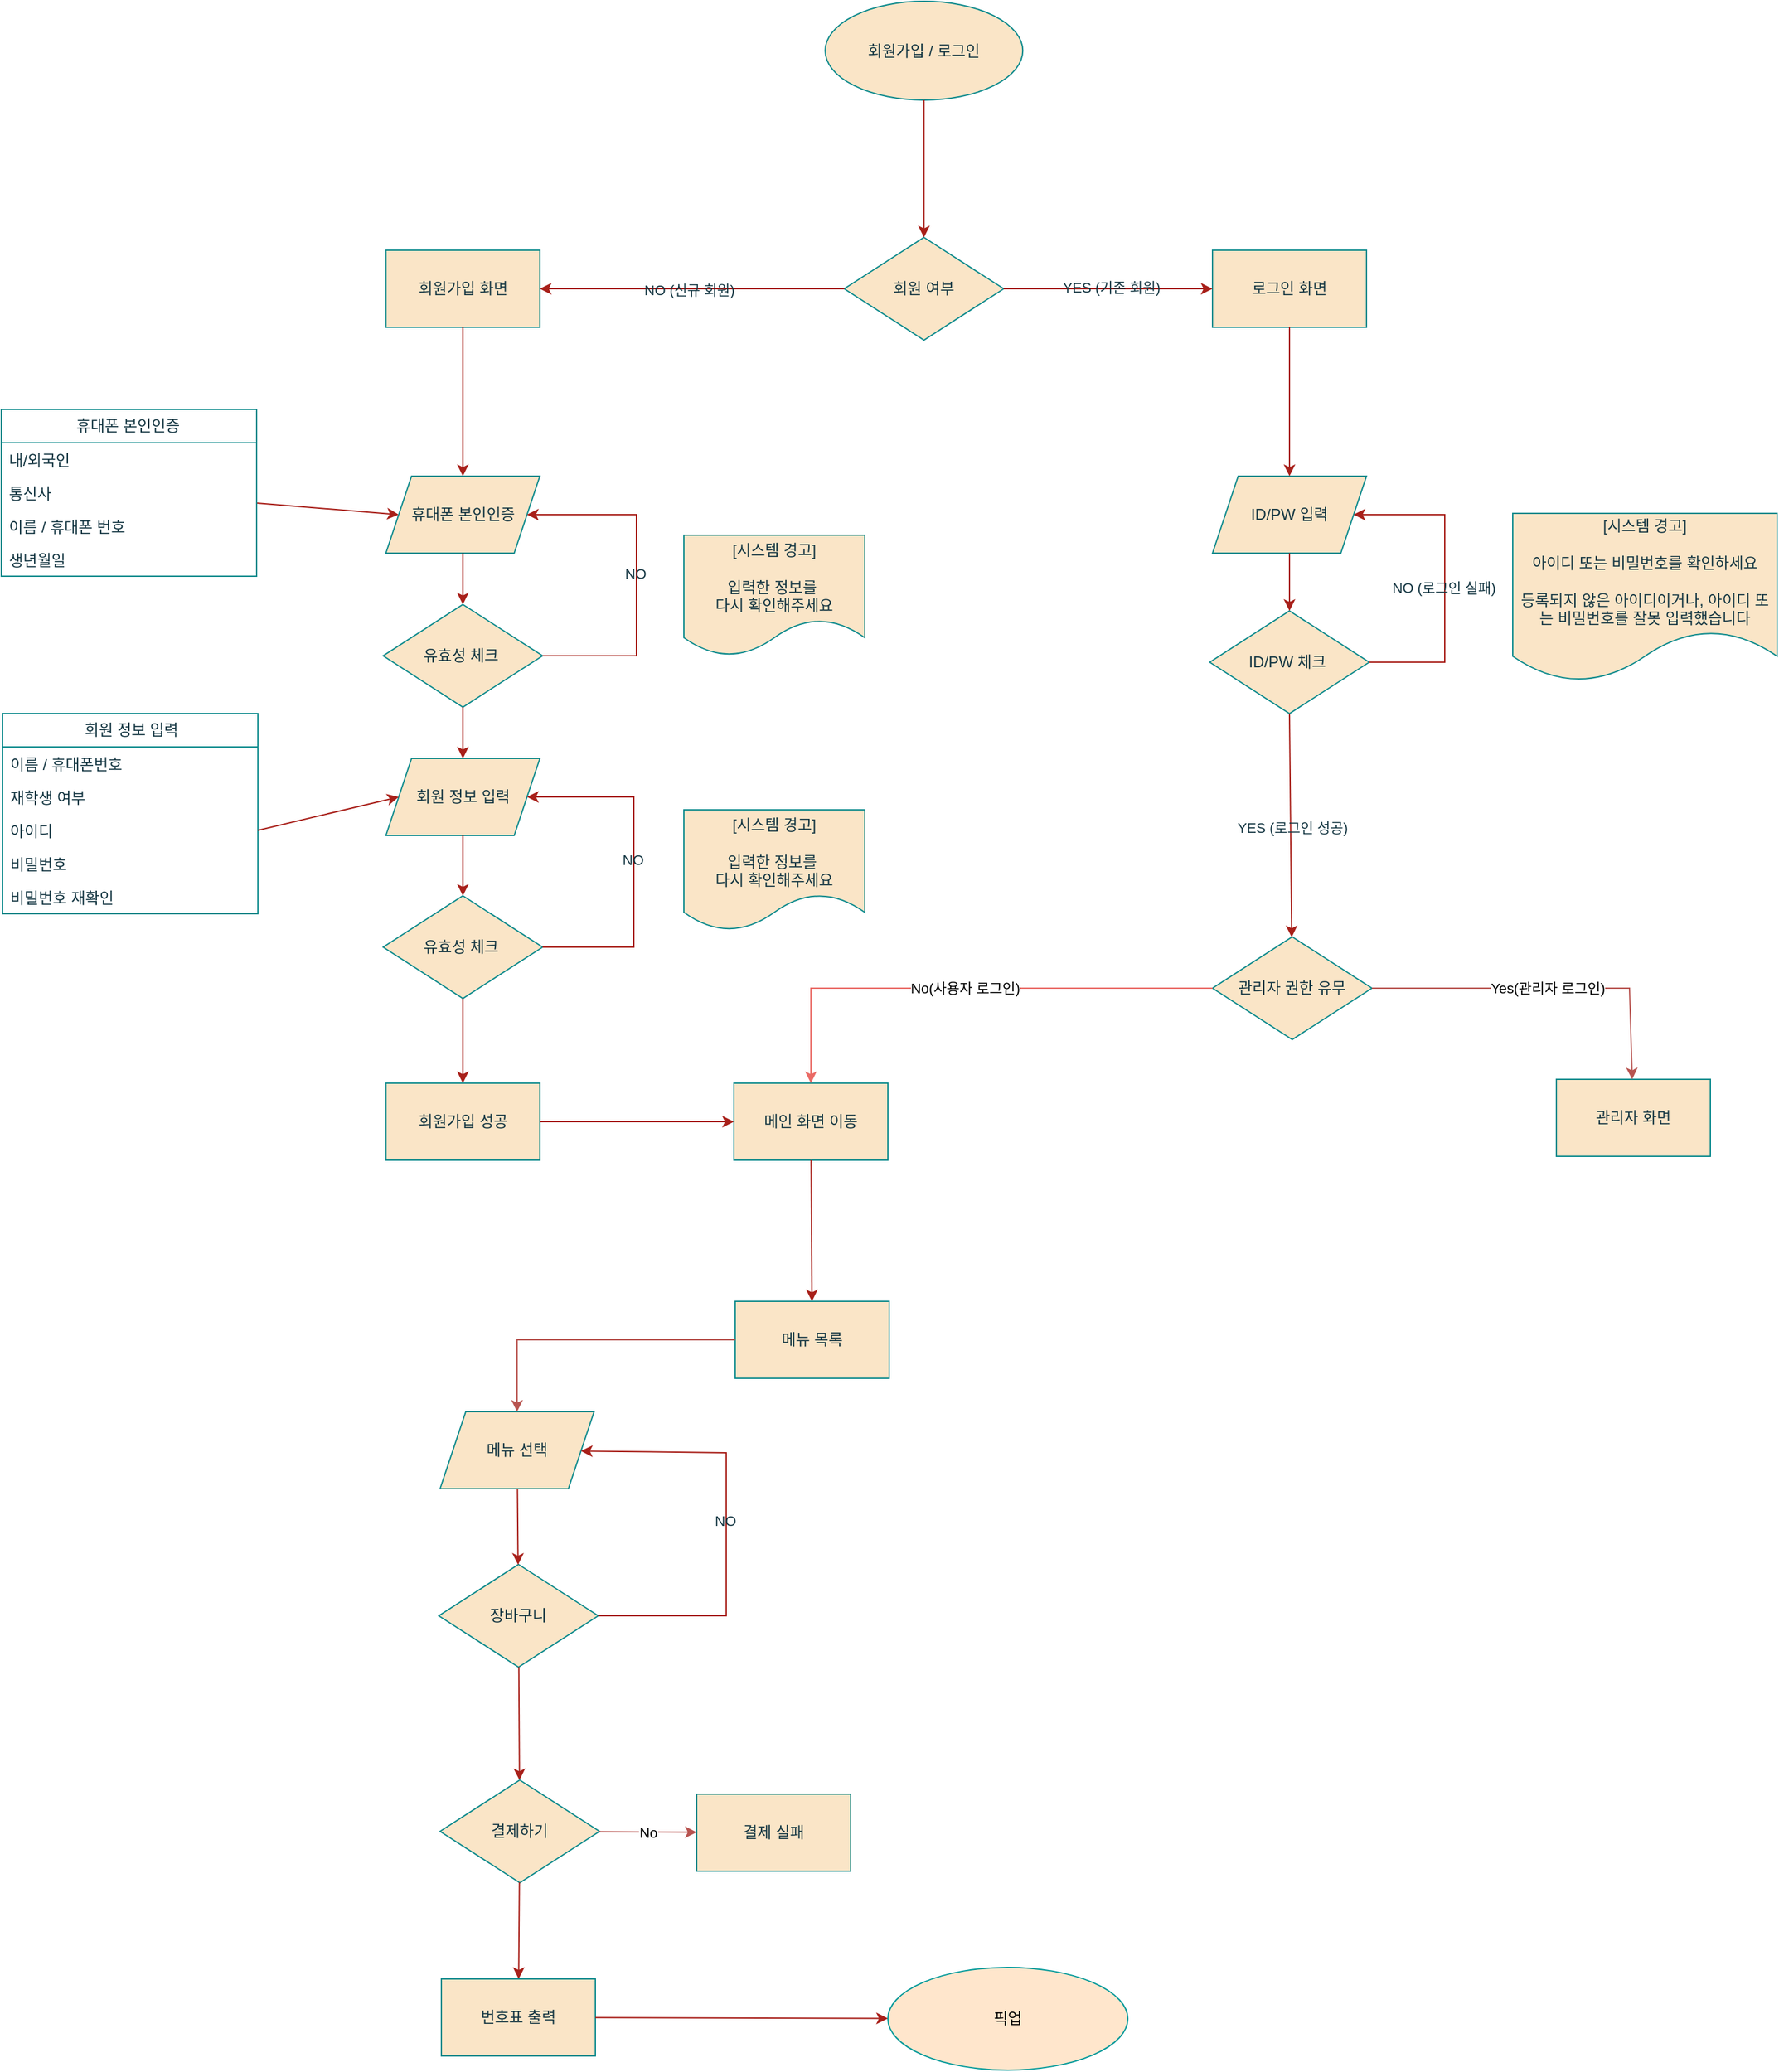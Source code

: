 <mxfile version="24.7.16">
  <diagram name="페이지-1" id="WDOpKO4NPTPdkzbE7wX_">
    <mxGraphModel dx="2353" dy="2118" grid="0" gridSize="10" guides="0" tooltips="1" connect="0" arrows="0" fold="1" page="1" pageScale="1" pageWidth="827" pageHeight="1169" background="none" math="0" shadow="0">
      <root>
        <mxCell id="0" />
        <mxCell id="1" parent="0" />
        <mxCell id="cikBObeoJPo-PBKQ5aRE-59" value="" style="endArrow=classic;rounded=0;entryX=0;entryY=0.5;entryDx=0;entryDy=0;flowAnimation=0;align=center;html=1;labelBackgroundColor=none;strokeColor=#A8201A;fontColor=default;" parent="1" source="cikBObeoJPo-PBKQ5aRE-9" target="cikBObeoJPo-PBKQ5aRE-20" edge="1">
          <mxGeometry width="50" height="50" relative="1" as="geometry">
            <mxPoint x="-317" y="-745" as="sourcePoint" />
            <mxPoint x="-317" y="-629" as="targetPoint" />
            <Array as="points" />
          </mxGeometry>
        </mxCell>
        <mxCell id="cikBObeoJPo-PBKQ5aRE-20" value="휴대폰 본인인증" style="shape=parallelogram;perimeter=parallelogramPerimeter;whiteSpace=wrap;html=1;fixedSize=1;rounded=0;labelBackgroundColor=none;fillColor=#FAE5C7;strokeColor=#0F8B8D;fontColor=#143642;" parent="1" vertex="1">
          <mxGeometry x="-387.25" y="-639" width="120" height="60" as="geometry" />
        </mxCell>
        <mxCell id="cikBObeoJPo-PBKQ5aRE-21" value="유효성 체크&amp;nbsp;" style="rhombus;whiteSpace=wrap;html=1;rounded=0;labelBackgroundColor=none;fillColor=#FAE5C7;strokeColor=#0F8B8D;fontColor=#143642;" parent="1" vertex="1">
          <mxGeometry x="-389.37" y="-539" width="124.25" height="80" as="geometry" />
        </mxCell>
        <mxCell id="cikBObeoJPo-PBKQ5aRE-22" value="&lt;div&gt;&lt;br&gt;&lt;/div&gt;[시스템 경고]&lt;div&gt;&lt;br&gt;&lt;div&gt;&lt;div&gt;&lt;span style=&quot;background-color: initial;&quot;&gt;입력한 정보를&amp;nbsp;&lt;/span&gt;&lt;/div&gt;&lt;div&gt;다시 확인해주세요&lt;br&gt;&lt;div&gt;&lt;div&gt;&lt;br&gt;&lt;/div&gt;&lt;/div&gt;&lt;/div&gt;&lt;/div&gt;&lt;/div&gt;" style="shape=document;whiteSpace=wrap;html=1;boundedLbl=1;rounded=0;labelBackgroundColor=none;fillColor=#FAE5C7;strokeColor=#0F8B8D;fontColor=#143642;" parent="1" vertex="1">
          <mxGeometry x="-155" y="-593" width="141" height="94" as="geometry" />
        </mxCell>
        <mxCell id="cikBObeoJPo-PBKQ5aRE-24" value="회원 정보 입력" style="shape=parallelogram;perimeter=parallelogramPerimeter;whiteSpace=wrap;html=1;fixedSize=1;rounded=0;labelBackgroundColor=none;fillColor=#FAE5C7;strokeColor=#0F8B8D;fontColor=#143642;" parent="1" vertex="1">
          <mxGeometry x="-387.24" y="-419" width="120" height="60" as="geometry" />
        </mxCell>
        <mxCell id="cikBObeoJPo-PBKQ5aRE-26" value="회원 여부" style="rhombus;whiteSpace=wrap;html=1;rounded=0;labelBackgroundColor=none;fillColor=#FAE5C7;strokeColor=#0F8B8D;fontColor=#143642;" parent="1" vertex="1">
          <mxGeometry x="-30" y="-825" width="124.25" height="80" as="geometry" />
        </mxCell>
        <mxCell id="cikBObeoJPo-PBKQ5aRE-27" value="회원가입 화면" style="rounded=0;whiteSpace=wrap;html=1;labelBackgroundColor=none;fillColor=#FAE5C7;strokeColor=#0F8B8D;fontColor=#143642;" parent="1" vertex="1">
          <mxGeometry x="-387.25" y="-815" width="120" height="60" as="geometry" />
        </mxCell>
        <mxCell id="cikBObeoJPo-PBKQ5aRE-28" value="로그인 화면" style="rounded=0;whiteSpace=wrap;html=1;labelBackgroundColor=none;fillColor=#FAE5C7;strokeColor=#0F8B8D;fontColor=#143642;" parent="1" vertex="1">
          <mxGeometry x="257" y="-815" width="120" height="60" as="geometry" />
        </mxCell>
        <mxCell id="cikBObeoJPo-PBKQ5aRE-29" value="ID/PW 입력" style="shape=parallelogram;perimeter=parallelogramPerimeter;whiteSpace=wrap;html=1;fixedSize=1;rounded=0;labelBackgroundColor=none;fillColor=#FAE5C7;strokeColor=#0F8B8D;fontColor=#143642;" parent="1" vertex="1">
          <mxGeometry x="257" y="-639" width="120" height="60" as="geometry" />
        </mxCell>
        <mxCell id="cikBObeoJPo-PBKQ5aRE-30" value="ID/PW 체크&amp;nbsp;" style="rhombus;whiteSpace=wrap;html=1;rounded=0;labelBackgroundColor=none;fillColor=#FAE5C7;strokeColor=#0F8B8D;fontColor=#143642;" parent="1" vertex="1">
          <mxGeometry x="254.87" y="-534" width="124.25" height="80" as="geometry" />
        </mxCell>
        <mxCell id="cikBObeoJPo-PBKQ5aRE-32" value="유효성 체크&amp;nbsp;" style="rhombus;whiteSpace=wrap;html=1;rounded=0;labelBackgroundColor=none;fillColor=#FAE5C7;strokeColor=#0F8B8D;fontColor=#143642;" parent="1" vertex="1">
          <mxGeometry x="-389.36" y="-312" width="124.25" height="80" as="geometry" />
        </mxCell>
        <mxCell id="cikBObeoJPo-PBKQ5aRE-34" value="회원가입 성공" style="rounded=0;whiteSpace=wrap;html=1;labelBackgroundColor=none;fillColor=#FAE5C7;strokeColor=#0F8B8D;fontColor=#143642;" parent="1" vertex="1">
          <mxGeometry x="-387.25" y="-166" width="120" height="60" as="geometry" />
        </mxCell>
        <mxCell id="cikBObeoJPo-PBKQ5aRE-37" value="회원 정보 입력" style="swimlane;fontStyle=0;childLayout=stackLayout;horizontal=1;startSize=26;fillColor=none;horizontalStack=0;resizeParent=1;resizeParentMax=0;resizeLast=0;collapsible=1;marginBottom=0;html=1;align=center;verticalAlign=middle;glass=0;rounded=0;labelBackgroundColor=none;strokeColor=#0F8B8D;fontColor=#143642;" parent="1" vertex="1">
          <mxGeometry x="-686" y="-454" width="199" height="156" as="geometry" />
        </mxCell>
        <mxCell id="cikBObeoJPo-PBKQ5aRE-38" value="이름 / 휴대폰번호" style="text;strokeColor=none;fillColor=none;align=left;verticalAlign=top;spacingLeft=4;spacingRight=4;overflow=hidden;rotatable=0;points=[[0,0.5],[1,0.5]];portConstraint=eastwest;whiteSpace=wrap;html=1;rounded=0;labelBackgroundColor=none;fontColor=#143642;" parent="cikBObeoJPo-PBKQ5aRE-37" vertex="1">
          <mxGeometry y="26" width="199" height="26" as="geometry" />
        </mxCell>
        <mxCell id="4lntPSZdPVpktbw4NOrN-1" value="재학생 여부" style="text;strokeColor=none;fillColor=none;align=left;verticalAlign=top;spacingLeft=4;spacingRight=4;overflow=hidden;rotatable=0;points=[[0,0.5],[1,0.5]];portConstraint=eastwest;whiteSpace=wrap;html=1;rounded=0;labelBackgroundColor=none;fontColor=#143642;" parent="cikBObeoJPo-PBKQ5aRE-37" vertex="1">
          <mxGeometry y="52" width="199" height="26" as="geometry" />
        </mxCell>
        <mxCell id="cikBObeoJPo-PBKQ5aRE-39" value="아이디" style="text;strokeColor=none;fillColor=none;align=left;verticalAlign=top;spacingLeft=4;spacingRight=4;overflow=hidden;rotatable=0;points=[[0,0.5],[1,0.5]];portConstraint=eastwest;whiteSpace=wrap;html=1;rounded=0;labelBackgroundColor=none;fontColor=#143642;" parent="cikBObeoJPo-PBKQ5aRE-37" vertex="1">
          <mxGeometry y="78" width="199" height="26" as="geometry" />
        </mxCell>
        <mxCell id="cikBObeoJPo-PBKQ5aRE-40" value="비밀번호" style="text;strokeColor=none;fillColor=none;align=left;verticalAlign=top;spacingLeft=4;spacingRight=4;overflow=hidden;rotatable=0;points=[[0,0.5],[1,0.5]];portConstraint=eastwest;whiteSpace=wrap;html=1;rounded=0;labelBackgroundColor=none;fontColor=#143642;" parent="cikBObeoJPo-PBKQ5aRE-37" vertex="1">
          <mxGeometry y="104" width="199" height="26" as="geometry" />
        </mxCell>
        <mxCell id="cikBObeoJPo-PBKQ5aRE-41" value="비밀번호 재확인" style="text;strokeColor=none;fillColor=none;align=left;verticalAlign=top;spacingLeft=4;spacingRight=4;overflow=hidden;rotatable=0;points=[[0,0.5],[1,0.5]];portConstraint=eastwest;whiteSpace=wrap;html=1;rounded=0;labelBackgroundColor=none;fontColor=#143642;" parent="cikBObeoJPo-PBKQ5aRE-37" vertex="1">
          <mxGeometry y="130" width="199" height="26" as="geometry" />
        </mxCell>
        <mxCell id="cikBObeoJPo-PBKQ5aRE-42" value="[시스템 경고]&lt;div&gt;&lt;br&gt;&lt;/div&gt;&lt;div&gt;아이디 또는 비밀번호를 확인하세요&lt;/div&gt;&lt;div&gt;&lt;br&gt;&lt;/div&gt;&lt;div&gt;등록되지 않은 아이디이거나, 아이디 또는 비밀번호를 잘못 입력했습니다&lt;/div&gt;" style="shape=document;whiteSpace=wrap;html=1;boundedLbl=1;rounded=0;labelBackgroundColor=none;fillColor=#FAE5C7;strokeColor=#0F8B8D;fontColor=#143642;" parent="1" vertex="1">
          <mxGeometry x="491" y="-610" width="206" height="131" as="geometry" />
        </mxCell>
        <mxCell id="cikBObeoJPo-PBKQ5aRE-43" value="&lt;div&gt;&lt;br&gt;&lt;/div&gt;[시스템 경고]&lt;div&gt;&lt;br&gt;&lt;div&gt;&lt;div&gt;&lt;span style=&quot;background-color: initial;&quot;&gt;입력한 정보를&amp;nbsp;&lt;/span&gt;&lt;/div&gt;&lt;div&gt;다시 확인해주세요&lt;br&gt;&lt;div&gt;&lt;div&gt;&lt;br&gt;&lt;/div&gt;&lt;/div&gt;&lt;/div&gt;&lt;/div&gt;&lt;/div&gt;" style="shape=document;whiteSpace=wrap;html=1;boundedLbl=1;rounded=0;labelBackgroundColor=none;fillColor=#FAE5C7;strokeColor=#0F8B8D;fontColor=#143642;" parent="1" vertex="1">
          <mxGeometry x="-155" y="-379" width="141" height="94" as="geometry" />
        </mxCell>
        <mxCell id="cikBObeoJPo-PBKQ5aRE-44" value="회원가입 / 로그인" style="ellipse;whiteSpace=wrap;html=1;rounded=0;labelBackgroundColor=none;fillColor=#FAE5C7;strokeColor=#0F8B8D;fontColor=#143642;" parent="1" vertex="1">
          <mxGeometry x="-44.87" y="-1009" width="154" height="77" as="geometry" />
        </mxCell>
        <mxCell id="cikBObeoJPo-PBKQ5aRE-45" value="" style="endArrow=classic;rounded=0;exitX=0.5;exitY=1;exitDx=0;exitDy=0;entryX=0.5;entryY=0;entryDx=0;entryDy=0;flowAnimation=0;align=center;html=1;labelBackgroundColor=none;strokeColor=#A8201A;fontColor=default;" parent="1" source="cikBObeoJPo-PBKQ5aRE-44" target="cikBObeoJPo-PBKQ5aRE-26" edge="1">
          <mxGeometry width="50" height="50" relative="1" as="geometry">
            <mxPoint x="-242" y="-681" as="sourcePoint" />
            <mxPoint x="-192" y="-731" as="targetPoint" />
          </mxGeometry>
        </mxCell>
        <mxCell id="cikBObeoJPo-PBKQ5aRE-48" value="" style="endArrow=classic;rounded=0;exitX=0;exitY=0.5;exitDx=0;exitDy=0;entryX=1;entryY=0.5;entryDx=0;entryDy=0;flowAnimation=0;align=center;html=1;labelBackgroundColor=none;strokeColor=#A8201A;fontColor=default;" parent="1" source="cikBObeoJPo-PBKQ5aRE-26" target="cikBObeoJPo-PBKQ5aRE-27" edge="1">
          <mxGeometry width="50" height="50" relative="1" as="geometry">
            <mxPoint x="42" y="-922" as="sourcePoint" />
            <mxPoint x="42" y="-815" as="targetPoint" />
          </mxGeometry>
        </mxCell>
        <mxCell id="cikBObeoJPo-PBKQ5aRE-49" value="NO (신규 회원)" style="edgeLabel;html=1;align=center;verticalAlign=middle;resizable=0;points=[];rounded=0;labelBackgroundColor=none;fontColor=#143642;" parent="cikBObeoJPo-PBKQ5aRE-48" vertex="1" connectable="0">
          <mxGeometry x="0.023" y="1" relative="1" as="geometry">
            <mxPoint as="offset" />
          </mxGeometry>
        </mxCell>
        <mxCell id="cikBObeoJPo-PBKQ5aRE-50" value="" style="endArrow=classic;rounded=0;exitX=1;exitY=0.5;exitDx=0;exitDy=0;entryX=0;entryY=0.5;entryDx=0;entryDy=0;flowAnimation=0;align=center;html=1;labelBackgroundColor=none;strokeColor=#A8201A;fontColor=default;" parent="1" source="cikBObeoJPo-PBKQ5aRE-26" target="cikBObeoJPo-PBKQ5aRE-28" edge="1">
          <mxGeometry width="50" height="50" relative="1" as="geometry">
            <mxPoint x="-20" y="-775" as="sourcePoint" />
            <mxPoint x="-257" y="-775" as="targetPoint" />
          </mxGeometry>
        </mxCell>
        <mxCell id="cikBObeoJPo-PBKQ5aRE-51" value="YES (기존 회원)" style="edgeLabel;html=1;align=center;verticalAlign=middle;resizable=0;points=[];rounded=0;labelBackgroundColor=none;fontColor=#143642;" parent="cikBObeoJPo-PBKQ5aRE-50" vertex="1" connectable="0">
          <mxGeometry x="0.023" y="1" relative="1" as="geometry">
            <mxPoint as="offset" />
          </mxGeometry>
        </mxCell>
        <mxCell id="cikBObeoJPo-PBKQ5aRE-52" value="" style="endArrow=classic;rounded=0;exitX=0.5;exitY=1;exitDx=0;exitDy=0;entryX=0.5;entryY=0;entryDx=0;entryDy=0;flowAnimation=0;align=center;html=1;labelBackgroundColor=none;strokeColor=#A8201A;fontColor=default;" parent="1" source="cikBObeoJPo-PBKQ5aRE-27" target="cikBObeoJPo-PBKQ5aRE-20" edge="1">
          <mxGeometry width="50" height="50" relative="1" as="geometry">
            <mxPoint x="42" y="-922" as="sourcePoint" />
            <mxPoint x="42" y="-815" as="targetPoint" />
          </mxGeometry>
        </mxCell>
        <mxCell id="cikBObeoJPo-PBKQ5aRE-53" value="" style="endArrow=classic;rounded=0;exitX=0.5;exitY=1;exitDx=0;exitDy=0;entryX=0.5;entryY=0;entryDx=0;entryDy=0;flowAnimation=0;align=center;html=1;labelBackgroundColor=none;strokeColor=#A8201A;fontColor=default;" parent="1" source="cikBObeoJPo-PBKQ5aRE-28" target="cikBObeoJPo-PBKQ5aRE-29" edge="1">
          <mxGeometry width="50" height="50" relative="1" as="geometry">
            <mxPoint x="-317" y="-745" as="sourcePoint" />
            <mxPoint x="-317" y="-629" as="targetPoint" />
          </mxGeometry>
        </mxCell>
        <mxCell id="cikBObeoJPo-PBKQ5aRE-54" value="" style="endArrow=classic;rounded=0;exitX=0.5;exitY=1;exitDx=0;exitDy=0;entryX=0.5;entryY=0;entryDx=0;entryDy=0;flowAnimation=0;align=center;html=1;labelBackgroundColor=none;strokeColor=#A8201A;fontColor=default;" parent="1" source="cikBObeoJPo-PBKQ5aRE-29" target="cikBObeoJPo-PBKQ5aRE-30" edge="1">
          <mxGeometry width="50" height="50" relative="1" as="geometry">
            <mxPoint x="-307" y="-735" as="sourcePoint" />
            <mxPoint x="-307" y="-619" as="targetPoint" />
          </mxGeometry>
        </mxCell>
        <mxCell id="cikBObeoJPo-PBKQ5aRE-55" value="" style="endArrow=classic;rounded=0;exitX=0.5;exitY=1;exitDx=0;exitDy=0;flowAnimation=0;align=center;html=1;labelBackgroundColor=none;strokeColor=#A8201A;fontColor=default;" parent="1" source="cikBObeoJPo-PBKQ5aRE-30" target="CX750_FS6fgdhHjsfeA2-2" edge="1">
          <mxGeometry width="50" height="50" relative="1" as="geometry">
            <mxPoint x="104" y="-775" as="sourcePoint" />
            <mxPoint x="316.99" y="-281" as="targetPoint" />
          </mxGeometry>
        </mxCell>
        <mxCell id="cikBObeoJPo-PBKQ5aRE-56" value="YES (로그인 성공)" style="edgeLabel;html=1;align=center;verticalAlign=middle;resizable=0;points=[];rounded=0;labelBackgroundColor=none;fontColor=#143642;" parent="cikBObeoJPo-PBKQ5aRE-55" vertex="1" connectable="0">
          <mxGeometry x="0.023" y="1" relative="1" as="geometry">
            <mxPoint as="offset" />
          </mxGeometry>
        </mxCell>
        <mxCell id="cikBObeoJPo-PBKQ5aRE-57" value="" style="endArrow=classic;rounded=0;exitX=1;exitY=0.5;exitDx=0;exitDy=0;entryX=1;entryY=0.5;entryDx=0;entryDy=0;flowAnimation=0;align=center;html=1;labelBackgroundColor=none;strokeColor=#A8201A;fontColor=default;" parent="1" source="cikBObeoJPo-PBKQ5aRE-30" target="cikBObeoJPo-PBKQ5aRE-29" edge="1">
          <mxGeometry width="50" height="50" relative="1" as="geometry">
            <mxPoint x="391.24" y="-484" as="sourcePoint" />
            <mxPoint x="379.12" y="-599" as="targetPoint" />
            <Array as="points">
              <mxPoint x="438" y="-494" />
              <mxPoint x="438" y="-546" />
              <mxPoint x="438" y="-609" />
            </Array>
          </mxGeometry>
        </mxCell>
        <mxCell id="cikBObeoJPo-PBKQ5aRE-58" value="NO (로그인 실패)" style="edgeLabel;html=1;align=center;verticalAlign=middle;resizable=0;points=[];rounded=0;labelBackgroundColor=none;fontColor=#143642;" parent="cikBObeoJPo-PBKQ5aRE-57" vertex="1" connectable="0">
          <mxGeometry x="0.023" y="1" relative="1" as="geometry">
            <mxPoint y="8" as="offset" />
          </mxGeometry>
        </mxCell>
        <mxCell id="cikBObeoJPo-PBKQ5aRE-60" value="" style="endArrow=classic;rounded=0;exitX=1;exitY=0.5;exitDx=0;exitDy=0;entryX=0;entryY=0.5;entryDx=0;entryDy=0;flowAnimation=0;align=center;html=1;labelBackgroundColor=none;strokeColor=#A8201A;fontColor=default;" parent="1" source="cikBObeoJPo-PBKQ5aRE-39" target="cikBObeoJPo-PBKQ5aRE-24" edge="1">
          <mxGeometry width="50" height="50" relative="1" as="geometry">
            <mxPoint x="-474" y="-599" as="sourcePoint" />
            <mxPoint x="-367" y="-599" as="targetPoint" />
          </mxGeometry>
        </mxCell>
        <mxCell id="cikBObeoJPo-PBKQ5aRE-61" value="" style="endArrow=classic;rounded=0;exitX=0.5;exitY=1;exitDx=0;exitDy=0;entryX=0.5;entryY=0;entryDx=0;entryDy=0;flowAnimation=0;align=center;html=1;labelBackgroundColor=none;strokeColor=#A8201A;fontColor=default;" parent="1" source="cikBObeoJPo-PBKQ5aRE-20" target="cikBObeoJPo-PBKQ5aRE-21" edge="1">
          <mxGeometry width="50" height="50" relative="1" as="geometry">
            <mxPoint x="-317" y="-745" as="sourcePoint" />
            <mxPoint x="-317" y="-629" as="targetPoint" />
          </mxGeometry>
        </mxCell>
        <mxCell id="cikBObeoJPo-PBKQ5aRE-62" value="" style="endArrow=classic;rounded=0;exitX=0.5;exitY=1;exitDx=0;exitDy=0;entryX=0.5;entryY=0;entryDx=0;entryDy=0;flowAnimation=0;align=center;html=1;labelBackgroundColor=none;strokeColor=#A8201A;fontColor=default;" parent="1" source="cikBObeoJPo-PBKQ5aRE-21" target="cikBObeoJPo-PBKQ5aRE-24" edge="1">
          <mxGeometry width="50" height="50" relative="1" as="geometry">
            <mxPoint x="-317" y="-569" as="sourcePoint" />
            <mxPoint x="-317" y="-529" as="targetPoint" />
          </mxGeometry>
        </mxCell>
        <mxCell id="cikBObeoJPo-PBKQ5aRE-65" value="" style="endArrow=classic;rounded=0;exitX=1;exitY=0.5;exitDx=0;exitDy=0;entryX=1;entryY=0.5;entryDx=0;entryDy=0;flowAnimation=0;align=center;html=1;labelBackgroundColor=none;strokeColor=#A8201A;fontColor=default;" parent="1" source="cikBObeoJPo-PBKQ5aRE-21" target="cikBObeoJPo-PBKQ5aRE-20" edge="1">
          <mxGeometry width="50" height="50" relative="1" as="geometry">
            <mxPoint x="-251.01" y="-488.5" as="sourcePoint" />
            <mxPoint x="-263.01" y="-603.5" as="targetPoint" />
            <Array as="points">
              <mxPoint x="-192" y="-499" />
              <mxPoint x="-192" y="-609" />
            </Array>
          </mxGeometry>
        </mxCell>
        <mxCell id="cikBObeoJPo-PBKQ5aRE-66" value="NO" style="edgeLabel;html=1;align=center;verticalAlign=middle;resizable=0;points=[];rounded=0;labelBackgroundColor=none;fontColor=#143642;" parent="cikBObeoJPo-PBKQ5aRE-65" vertex="1" connectable="0">
          <mxGeometry x="0.023" y="1" relative="1" as="geometry">
            <mxPoint as="offset" />
          </mxGeometry>
        </mxCell>
        <mxCell id="cikBObeoJPo-PBKQ5aRE-67" value="" style="endArrow=classic;rounded=0;exitX=1;exitY=0.5;exitDx=0;exitDy=0;entryX=1;entryY=0.5;entryDx=0;entryDy=0;flowAnimation=0;align=center;html=1;labelBackgroundColor=none;strokeColor=#A8201A;fontColor=default;" parent="1" source="cikBObeoJPo-PBKQ5aRE-32" target="cikBObeoJPo-PBKQ5aRE-24" edge="1">
          <mxGeometry width="50" height="50" relative="1" as="geometry">
            <mxPoint x="-248" y="-278" as="sourcePoint" />
            <mxPoint x="-260" y="-388" as="targetPoint" />
            <Array as="points">
              <mxPoint x="-194" y="-272" />
              <mxPoint x="-194" y="-389" />
            </Array>
          </mxGeometry>
        </mxCell>
        <mxCell id="cikBObeoJPo-PBKQ5aRE-68" value="NO" style="edgeLabel;html=1;align=center;verticalAlign=middle;resizable=0;points=[];rounded=0;labelBackgroundColor=none;fontColor=#143642;" parent="cikBObeoJPo-PBKQ5aRE-67" vertex="1" connectable="0">
          <mxGeometry x="0.023" y="1" relative="1" as="geometry">
            <mxPoint as="offset" />
          </mxGeometry>
        </mxCell>
        <mxCell id="cikBObeoJPo-PBKQ5aRE-69" value="" style="endArrow=classic;rounded=0;exitX=0.5;exitY=1;exitDx=0;exitDy=0;entryX=0.5;entryY=0;entryDx=0;entryDy=0;flowAnimation=0;align=center;html=1;labelBackgroundColor=none;strokeColor=#A8201A;fontColor=default;" parent="1" source="cikBObeoJPo-PBKQ5aRE-24" target="cikBObeoJPo-PBKQ5aRE-32" edge="1">
          <mxGeometry width="50" height="50" relative="1" as="geometry">
            <mxPoint x="-317" y="-449" as="sourcePoint" />
            <mxPoint x="-317" y="-409" as="targetPoint" />
          </mxGeometry>
        </mxCell>
        <mxCell id="cikBObeoJPo-PBKQ5aRE-70" value="" style="endArrow=classic;rounded=0;exitX=0.5;exitY=1;exitDx=0;exitDy=0;entryX=0.5;entryY=0;entryDx=0;entryDy=0;flowAnimation=0;align=center;html=1;labelBackgroundColor=none;strokeColor=#A8201A;fontColor=default;" parent="1" source="cikBObeoJPo-PBKQ5aRE-32" target="cikBObeoJPo-PBKQ5aRE-34" edge="1">
          <mxGeometry width="50" height="50" relative="1" as="geometry">
            <mxPoint x="-317" y="-349" as="sourcePoint" />
            <mxPoint x="-317" y="-302" as="targetPoint" />
          </mxGeometry>
        </mxCell>
        <mxCell id="A_9YKqtxAkf_icvJ8Hs--1" value="" style="endArrow=classic;rounded=0;exitX=1;exitY=0.5;exitDx=0;exitDy=0;flowAnimation=0;align=center;html=1;labelBackgroundColor=none;strokeColor=#A8201A;fontColor=default;" parent="1" source="cikBObeoJPo-PBKQ5aRE-34" target="4lntPSZdPVpktbw4NOrN-3" edge="1">
          <mxGeometry width="50" height="50" relative="1" as="geometry">
            <mxPoint x="-317" y="-222" as="sourcePoint" />
            <mxPoint x="-48.87" y="-136" as="targetPoint" />
          </mxGeometry>
        </mxCell>
        <object label="휴대폰 본인인증&amp;nbsp;" 재학생="여부" id="cikBObeoJPo-PBKQ5aRE-9">
          <mxCell style="swimlane;fontStyle=0;childLayout=stackLayout;horizontal=1;startSize=26;fillColor=none;horizontalStack=0;resizeParent=1;resizeParentMax=0;resizeLast=0;collapsible=1;marginBottom=0;html=1;align=center;verticalAlign=middle;glass=0;rounded=0;labelBackgroundColor=none;strokeColor=#0F8B8D;fontColor=#143642;" parent="1" vertex="1">
            <mxGeometry x="-687" y="-691" width="199" height="130" as="geometry" />
          </mxCell>
        </object>
        <object label="내/외국인" id="cikBObeoJPo-PBKQ5aRE-11">
          <mxCell style="text;strokeColor=none;fillColor=none;align=left;verticalAlign=top;spacingLeft=4;spacingRight=4;overflow=hidden;rotatable=0;points=[[0,0.5],[1,0.5]];portConstraint=eastwest;whiteSpace=wrap;html=1;rounded=0;labelBackgroundColor=none;fontColor=#143642;" parent="cikBObeoJPo-PBKQ5aRE-9" vertex="1">
            <mxGeometry y="26" width="199" height="26" as="geometry" />
          </mxCell>
        </object>
        <mxCell id="cikBObeoJPo-PBKQ5aRE-13" value="통신사" style="text;strokeColor=none;fillColor=none;align=left;verticalAlign=top;spacingLeft=4;spacingRight=4;overflow=hidden;rotatable=0;points=[[0,0.5],[1,0.5]];portConstraint=eastwest;whiteSpace=wrap;html=1;rounded=0;labelBackgroundColor=none;fontColor=#143642;" parent="cikBObeoJPo-PBKQ5aRE-9" vertex="1">
          <mxGeometry y="52" width="199" height="26" as="geometry" />
        </mxCell>
        <mxCell id="cikBObeoJPo-PBKQ5aRE-14" value="이름 / 휴대폰 번호" style="text;strokeColor=none;fillColor=none;align=left;verticalAlign=top;spacingLeft=4;spacingRight=4;overflow=hidden;rotatable=0;points=[[0,0.5],[1,0.5]];portConstraint=eastwest;whiteSpace=wrap;html=1;rounded=0;labelBackgroundColor=none;fontColor=#143642;" parent="cikBObeoJPo-PBKQ5aRE-9" vertex="1">
          <mxGeometry y="78" width="199" height="26" as="geometry" />
        </mxCell>
        <mxCell id="cikBObeoJPo-PBKQ5aRE-12" value="생년월일" style="text;strokeColor=none;fillColor=none;align=left;verticalAlign=top;spacingLeft=4;spacingRight=4;overflow=hidden;rotatable=0;points=[[0,0.5],[1,0.5]];portConstraint=eastwest;whiteSpace=wrap;html=1;rounded=0;labelBackgroundColor=none;fontColor=#143642;" parent="cikBObeoJPo-PBKQ5aRE-9" vertex="1">
          <mxGeometry y="104" width="199" height="26" as="geometry" />
        </mxCell>
        <mxCell id="4lntPSZdPVpktbw4NOrN-3" value="메인 화면 이동" style="rounded=0;whiteSpace=wrap;html=1;labelBackgroundColor=none;fillColor=#FAE5C7;strokeColor=#0F8B8D;fontColor=#143642;" parent="1" vertex="1">
          <mxGeometry x="-116" y="-166" width="120" height="60" as="geometry" />
        </mxCell>
        <mxCell id="4lntPSZdPVpktbw4NOrN-4" value="" style="endArrow=classic;rounded=0;flowAnimation=0;align=center;html=1;labelBackgroundColor=none;strokeColor=#A8201A;fontColor=default;" parent="1" source="4lntPSZdPVpktbw4NOrN-3" target="4lntPSZdPVpktbw4NOrN-6" edge="1">
          <mxGeometry width="50" height="50" relative="1" as="geometry">
            <mxPoint x="-48" y="-67" as="sourcePoint" />
            <mxPoint x="-56" y="-15" as="targetPoint" />
          </mxGeometry>
        </mxCell>
        <mxCell id="4lntPSZdPVpktbw4NOrN-6" value="메뉴 목록" style="rounded=0;whiteSpace=wrap;html=1;labelBackgroundColor=none;fillColor=#FAE5C7;strokeColor=#0F8B8D;fontColor=#143642;" parent="1" vertex="1">
          <mxGeometry x="-115" y="4" width="120" height="60" as="geometry" />
        </mxCell>
        <mxCell id="4lntPSZdPVpktbw4NOrN-8" value="장바구니" style="rhombus;whiteSpace=wrap;html=1;rounded=0;labelBackgroundColor=none;fillColor=#FAE5C7;strokeColor=#0F8B8D;fontColor=#143642;" parent="1" vertex="1">
          <mxGeometry x="-346" y="209" width="124.25" height="80" as="geometry" />
        </mxCell>
        <mxCell id="4lntPSZdPVpktbw4NOrN-9" value="메뉴 선택" style="shape=parallelogram;perimeter=parallelogramPerimeter;whiteSpace=wrap;html=1;fixedSize=1;rounded=0;labelBackgroundColor=none;fillColor=#FAE5C7;strokeColor=#0F8B8D;fontColor=#143642;" parent="1" vertex="1">
          <mxGeometry x="-345" y="90" width="120" height="60" as="geometry" />
        </mxCell>
        <mxCell id="4lntPSZdPVpktbw4NOrN-10" value="" style="endArrow=classic;html=1;rounded=0;fillColor=#f8cecc;strokeColor=#b85450;" parent="1" source="4lntPSZdPVpktbw4NOrN-6" target="4lntPSZdPVpktbw4NOrN-9" edge="1">
          <mxGeometry width="50" height="50" relative="1" as="geometry">
            <mxPoint x="-119" y="444" as="sourcePoint" />
            <mxPoint x="-76.954" y="125" as="targetPoint" />
            <Array as="points">
              <mxPoint x="-285" y="34" />
            </Array>
          </mxGeometry>
        </mxCell>
        <mxCell id="4lntPSZdPVpktbw4NOrN-11" value="" style="endArrow=classic;rounded=0;flowAnimation=0;align=center;html=1;labelBackgroundColor=none;strokeColor=#A8201A;fontColor=default;" parent="1" source="4lntPSZdPVpktbw4NOrN-9" target="4lntPSZdPVpktbw4NOrN-8" edge="1">
          <mxGeometry width="50" height="50" relative="1" as="geometry">
            <mxPoint x="-45" y="190" as="sourcePoint" />
            <mxPoint x="-44" y="300" as="targetPoint" />
          </mxGeometry>
        </mxCell>
        <mxCell id="4lntPSZdPVpktbw4NOrN-12" value="" style="endArrow=classic;rounded=0;flowAnimation=0;align=center;html=1;labelBackgroundColor=none;strokeColor=#A8201A;fontColor=default;" parent="1" source="4lntPSZdPVpktbw4NOrN-8" target="4lntPSZdPVpktbw4NOrN-9" edge="1">
          <mxGeometry width="50" height="50" relative="1" as="geometry">
            <mxPoint x="-193" y="239" as="sourcePoint" />
            <mxPoint x="-205" y="122" as="targetPoint" />
            <Array as="points">
              <mxPoint x="-122" y="249" />
              <mxPoint x="-122" y="122" />
            </Array>
          </mxGeometry>
        </mxCell>
        <mxCell id="4lntPSZdPVpktbw4NOrN-13" value="NO" style="edgeLabel;html=1;align=center;verticalAlign=middle;resizable=0;points=[];rounded=0;labelBackgroundColor=none;fontColor=#143642;" parent="4lntPSZdPVpktbw4NOrN-12" vertex="1" connectable="0">
          <mxGeometry x="0.023" y="1" relative="1" as="geometry">
            <mxPoint as="offset" />
          </mxGeometry>
        </mxCell>
        <mxCell id="4lntPSZdPVpktbw4NOrN-14" value="" style="endArrow=classic;rounded=0;flowAnimation=0;align=center;html=1;labelBackgroundColor=none;strokeColor=#A8201A;fontColor=default;" parent="1" source="4lntPSZdPVpktbw4NOrN-8" target="4lntPSZdPVpktbw4NOrN-15" edge="1">
          <mxGeometry width="50" height="50" relative="1" as="geometry">
            <mxPoint x="-282" y="325" as="sourcePoint" />
            <mxPoint x="-281" y="384" as="targetPoint" />
          </mxGeometry>
        </mxCell>
        <mxCell id="4lntPSZdPVpktbw4NOrN-15" value="결제하기" style="rhombus;whiteSpace=wrap;html=1;rounded=0;labelBackgroundColor=none;fillColor=#FAE5C7;strokeColor=#0F8B8D;fontColor=#143642;" parent="1" vertex="1">
          <mxGeometry x="-345" y="377" width="124.25" height="80" as="geometry" />
        </mxCell>
        <mxCell id="4lntPSZdPVpktbw4NOrN-17" value="결제 실패" style="rounded=0;whiteSpace=wrap;html=1;labelBackgroundColor=none;fillColor=#FAE5C7;strokeColor=#0F8B8D;fontColor=#143642;" parent="1" vertex="1">
          <mxGeometry x="-145" y="388" width="120" height="60" as="geometry" />
        </mxCell>
        <mxCell id="4lntPSZdPVpktbw4NOrN-18" value="" style="endArrow=classic;rounded=0;flowAnimation=0;align=center;html=1;labelBackgroundColor=none;strokeColor=#A8201A;fontColor=default;" parent="1" source="4lntPSZdPVpktbw4NOrN-15" target="4lntPSZdPVpktbw4NOrN-19" edge="1">
          <mxGeometry width="50" height="50" relative="1" as="geometry">
            <mxPoint x="-290" y="497" as="sourcePoint" />
            <mxPoint x="-283" y="555" as="targetPoint" />
          </mxGeometry>
        </mxCell>
        <mxCell id="4lntPSZdPVpktbw4NOrN-19" value="번호표 출력" style="rounded=0;whiteSpace=wrap;html=1;labelBackgroundColor=none;fillColor=#FAE5C7;strokeColor=#0F8B8D;fontColor=#143642;" parent="1" vertex="1">
          <mxGeometry x="-344" y="532" width="120" height="60" as="geometry" />
        </mxCell>
        <mxCell id="4lntPSZdPVpktbw4NOrN-23" value="" style="endArrow=classic;html=1;rounded=0;fillColor=#f8cecc;strokeColor=#b85450;" parent="1" source="4lntPSZdPVpktbw4NOrN-15" target="4lntPSZdPVpktbw4NOrN-17" edge="1">
          <mxGeometry relative="1" as="geometry">
            <mxPoint x="-137" y="401" as="sourcePoint" />
            <mxPoint x="-37" y="401" as="targetPoint" />
          </mxGeometry>
        </mxCell>
        <mxCell id="4lntPSZdPVpktbw4NOrN-24" value="No" style="edgeLabel;resizable=0;html=1;;align=center;verticalAlign=middle;" parent="4lntPSZdPVpktbw4NOrN-23" connectable="0" vertex="1">
          <mxGeometry relative="1" as="geometry" />
        </mxCell>
        <mxCell id="4lntPSZdPVpktbw4NOrN-26" value="" style="endArrow=classic;rounded=0;flowAnimation=0;align=center;html=1;labelBackgroundColor=none;strokeColor=#A8201A;fontColor=default;" parent="1" source="4lntPSZdPVpktbw4NOrN-19" target="4lntPSZdPVpktbw4NOrN-28" edge="1">
          <mxGeometry width="50" height="50" relative="1" as="geometry">
            <mxPoint x="-318" y="713" as="sourcePoint" />
            <mxPoint x="-138" y="727" as="targetPoint" />
            <Array as="points" />
          </mxGeometry>
        </mxCell>
        <mxCell id="4lntPSZdPVpktbw4NOrN-28" value="픽업" style="ellipse;whiteSpace=wrap;html=1;fillColor=#ffe6cc;strokeColor=#009999;" parent="1" vertex="1">
          <mxGeometry x="4" y="523" width="187" height="80" as="geometry" />
        </mxCell>
        <mxCell id="CX750_FS6fgdhHjsfeA2-2" value="관리자 권한 유무" style="rhombus;whiteSpace=wrap;html=1;rounded=0;labelBackgroundColor=none;fillColor=#FAE5C7;strokeColor=#0F8B8D;fontColor=#143642;" vertex="1" parent="1">
          <mxGeometry x="257" y="-280" width="124.25" height="80" as="geometry" />
        </mxCell>
        <mxCell id="CX750_FS6fgdhHjsfeA2-8" value="" style="endArrow=classic;html=1;rounded=0;strokeColor=#EA6B66;" edge="1" parent="1" source="CX750_FS6fgdhHjsfeA2-2" target="4lntPSZdPVpktbw4NOrN-3">
          <mxGeometry relative="1" as="geometry">
            <mxPoint x="165" y="-190" as="sourcePoint" />
            <mxPoint x="265" y="-190" as="targetPoint" />
            <Array as="points">
              <mxPoint x="-56" y="-240" />
            </Array>
          </mxGeometry>
        </mxCell>
        <mxCell id="CX750_FS6fgdhHjsfeA2-9" value="No(사용자 로그인)" style="edgeLabel;resizable=0;html=1;;align=center;verticalAlign=middle;" connectable="0" vertex="1" parent="CX750_FS6fgdhHjsfeA2-8">
          <mxGeometry relative="1" as="geometry" />
        </mxCell>
        <mxCell id="CX750_FS6fgdhHjsfeA2-10" value="관리자 화면" style="rounded=0;whiteSpace=wrap;html=1;labelBackgroundColor=none;fillColor=#FAE5C7;strokeColor=#0F8B8D;fontColor=#143642;" vertex="1" parent="1">
          <mxGeometry x="525" y="-169" width="120" height="60" as="geometry" />
        </mxCell>
        <mxCell id="CX750_FS6fgdhHjsfeA2-11" value="" style="endArrow=classic;html=1;rounded=0;fillColor=#f8cecc;strokeColor=#b85450;" edge="1" parent="1" source="CX750_FS6fgdhHjsfeA2-2" target="CX750_FS6fgdhHjsfeA2-10">
          <mxGeometry relative="1" as="geometry">
            <mxPoint x="165" y="-190" as="sourcePoint" />
            <mxPoint x="265" y="-190" as="targetPoint" />
            <Array as="points">
              <mxPoint x="582" y="-240" />
            </Array>
          </mxGeometry>
        </mxCell>
        <mxCell id="CX750_FS6fgdhHjsfeA2-12" value="Yes(관리자 로그인)" style="edgeLabel;resizable=0;html=1;;align=center;verticalAlign=middle;" connectable="0" vertex="1" parent="CX750_FS6fgdhHjsfeA2-11">
          <mxGeometry relative="1" as="geometry" />
        </mxCell>
      </root>
    </mxGraphModel>
  </diagram>
</mxfile>
